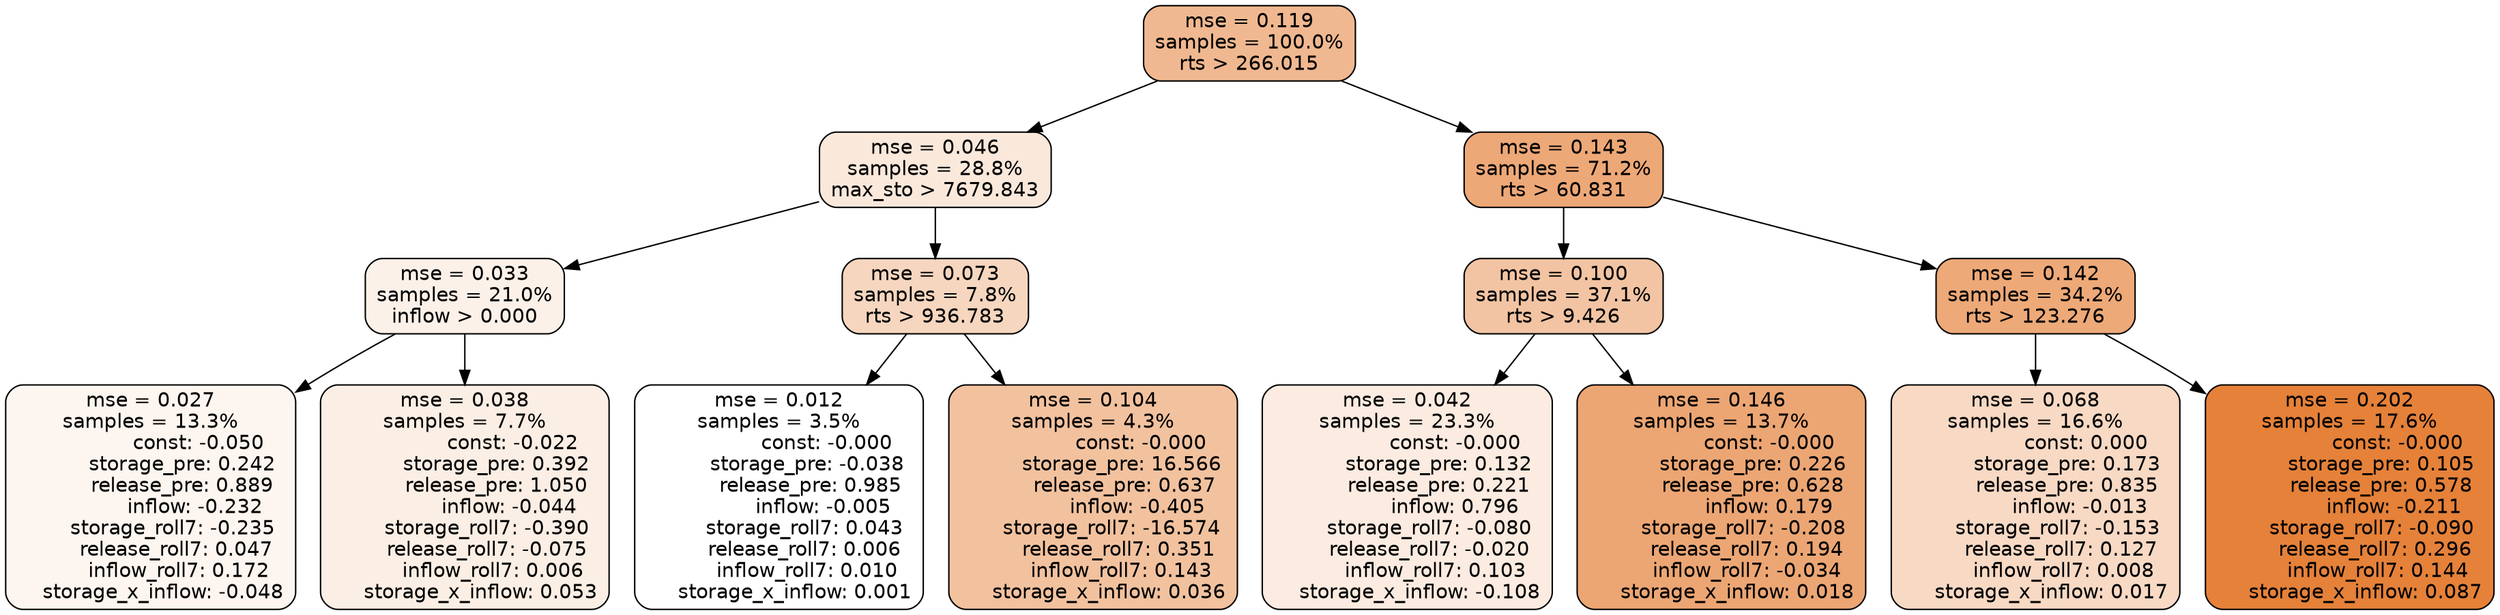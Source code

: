 digraph tree {
node [shape=rectangle, style="filled, rounded", color="black", fontname=helvetica] ;
edge [fontname=helvetica] ;
	"0" [label="mse = 0.119
samples = 100.0%
rts > 266.015", fillcolor="#f0b890"]
	"8" [label="mse = 0.046
samples = 28.8%
max_sto > 7679.843", fillcolor="#fae8db"]
	"1" [label="mse = 0.143
samples = 71.2%
rts > 60.831", fillcolor="#eda877"]
	"9" [label="mse = 0.033
samples = 21.0%
inflow > 0.000", fillcolor="#fcf1e9"]
	"12" [label="mse = 0.073
samples = 7.8%
rts > 936.783", fillcolor="#f6d6bf"]
	"2" [label="mse = 0.100
samples = 37.1%
rts > 9.426", fillcolor="#f2c4a3"]
	"5" [label="mse = 0.142
samples = 34.2%
rts > 123.276", fillcolor="#eda978"]
	"10" [label="mse = 0.027
samples = 13.3%
               const: -0.050
          storage_pre: 0.242
          release_pre: 0.889
              inflow: -0.232
       storage_roll7: -0.235
        release_roll7: 0.047
         inflow_roll7: 0.172
    storage_x_inflow: -0.048", fillcolor="#fdf5ef"]
	"11" [label="mse = 0.038
samples = 7.7%
               const: -0.022
          storage_pre: 0.392
          release_pre: 1.050
              inflow: -0.044
       storage_roll7: -0.390
       release_roll7: -0.075
         inflow_roll7: 0.006
     storage_x_inflow: 0.053", fillcolor="#fbeee4"]
	"13" [label="mse = 0.012
samples = 3.5%
               const: -0.000
         storage_pre: -0.038
          release_pre: 0.985
              inflow: -0.005
        storage_roll7: 0.043
        release_roll7: 0.006
         inflow_roll7: 0.010
     storage_x_inflow: 0.001", fillcolor="#ffffff"]
	"14" [label="mse = 0.104
samples = 4.3%
               const: -0.000
         storage_pre: 16.566
          release_pre: 0.637
              inflow: -0.405
      storage_roll7: -16.574
        release_roll7: 0.351
         inflow_roll7: 0.143
     storage_x_inflow: 0.036", fillcolor="#f2c29f"]
	"3" [label="mse = 0.042
samples = 23.3%
               const: -0.000
          storage_pre: 0.132
          release_pre: 0.221
               inflow: 0.796
       storage_roll7: -0.080
       release_roll7: -0.020
         inflow_roll7: 0.103
    storage_x_inflow: -0.108", fillcolor="#fbebe0"]
	"4" [label="mse = 0.146
samples = 13.7%
               const: -0.000
          storage_pre: 0.226
          release_pre: 0.628
               inflow: 0.179
       storage_roll7: -0.208
        release_roll7: 0.194
        inflow_roll7: -0.034
     storage_x_inflow: 0.018", fillcolor="#eca674"]
	"7" [label="mse = 0.068
samples = 16.6%
                const: 0.000
          storage_pre: 0.173
          release_pre: 0.835
              inflow: -0.013
       storage_roll7: -0.153
        release_roll7: 0.127
         inflow_roll7: 0.008
     storage_x_inflow: 0.017", fillcolor="#f7d9c4"]
	"6" [label="mse = 0.202
samples = 17.6%
               const: -0.000
          storage_pre: 0.105
          release_pre: 0.578
              inflow: -0.211
       storage_roll7: -0.090
        release_roll7: 0.296
         inflow_roll7: 0.144
     storage_x_inflow: 0.087", fillcolor="#e58139"]

	"0" -> "1"
	"0" -> "8"
	"8" -> "9"
	"8" -> "12"
	"1" -> "2"
	"1" -> "5"
	"9" -> "10"
	"9" -> "11"
	"12" -> "13"
	"12" -> "14"
	"2" -> "3"
	"2" -> "4"
	"5" -> "6"
	"5" -> "7"
}